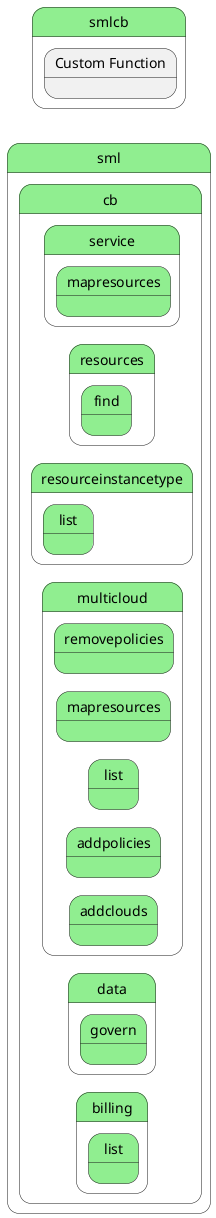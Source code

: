 @startuml
left to right direction


state "sml" as sml #lightgreen {
state "cb" as smlcb #lightgreen {
}
}


state "smlcb" as pstatename #lightgreen {
    state "Custom Function" as cbfunction {
    }
}

        state "sml" as sml #lightgreen {
state "cb" as smlcb #lightgreen {
state "billing" as smlcbbilling #lightgreen {
state "list" as smlcbbillinglist #lightgreen {
}
}
}
}


        state "sml" as sml #lightgreen {
state "cb" as smlcb #lightgreen {
state "data" as smlcbdata #lightgreen {
state "govern" as smlcbdatagovern #lightgreen {
}
}
}
}


        state "sml" as sml #lightgreen {
state "cb" as smlcb #lightgreen {
state "multicloud" as smlcbmulticloud #lightgreen {
state "addclouds" as smlcbmulticloudaddclouds #lightgreen {
}
}
}
}


        state "sml" as sml #lightgreen {
state "cb" as smlcb #lightgreen {
state "multicloud" as smlcbmulticloud #lightgreen {
state "addpolicies" as smlcbmulticloudaddpolicies #lightgreen {
}
}
}
}


        state "sml" as sml #lightgreen {
state "cb" as smlcb #lightgreen {
state "multicloud" as smlcbmulticloud #lightgreen {
state "list" as smlcbmulticloudlist #lightgreen {
}
}
}
}


        state "sml" as sml #lightgreen {
state "cb" as smlcb #lightgreen {
state "multicloud" as smlcbmulticloud #lightgreen {
state "mapresources" as smlcbmulticloudmapresources #lightgreen {
}
}
}
}


        state "sml" as sml #lightgreen {
state "cb" as smlcb #lightgreen {
state "multicloud" as smlcbmulticloud #lightgreen {
state "removepolicies" as smlcbmulticloudremovepolicies #lightgreen {
}
}
}
}


        state "sml" as sml #lightgreen {
state "cb" as smlcb #lightgreen {
state "resourceinstancetype" as smlcbresourceinstancetype #lightgreen {
state "list" as smlcbresourceinstancetypelist #lightgreen {
}
}
}
}


        state "sml" as sml #lightgreen {
state "cb" as smlcb #lightgreen {
state "resources" as smlcbresources #lightgreen {
state "find" as smlcbresourcesfind #lightgreen {
}
}
}
}


        state "sml" as sml #lightgreen {
state "cb" as smlcb #lightgreen {
state "service" as smlcbservice #lightgreen {
state "mapresources" as smlcbservicemapresources #lightgreen {
}
}
}
}






@enduml
